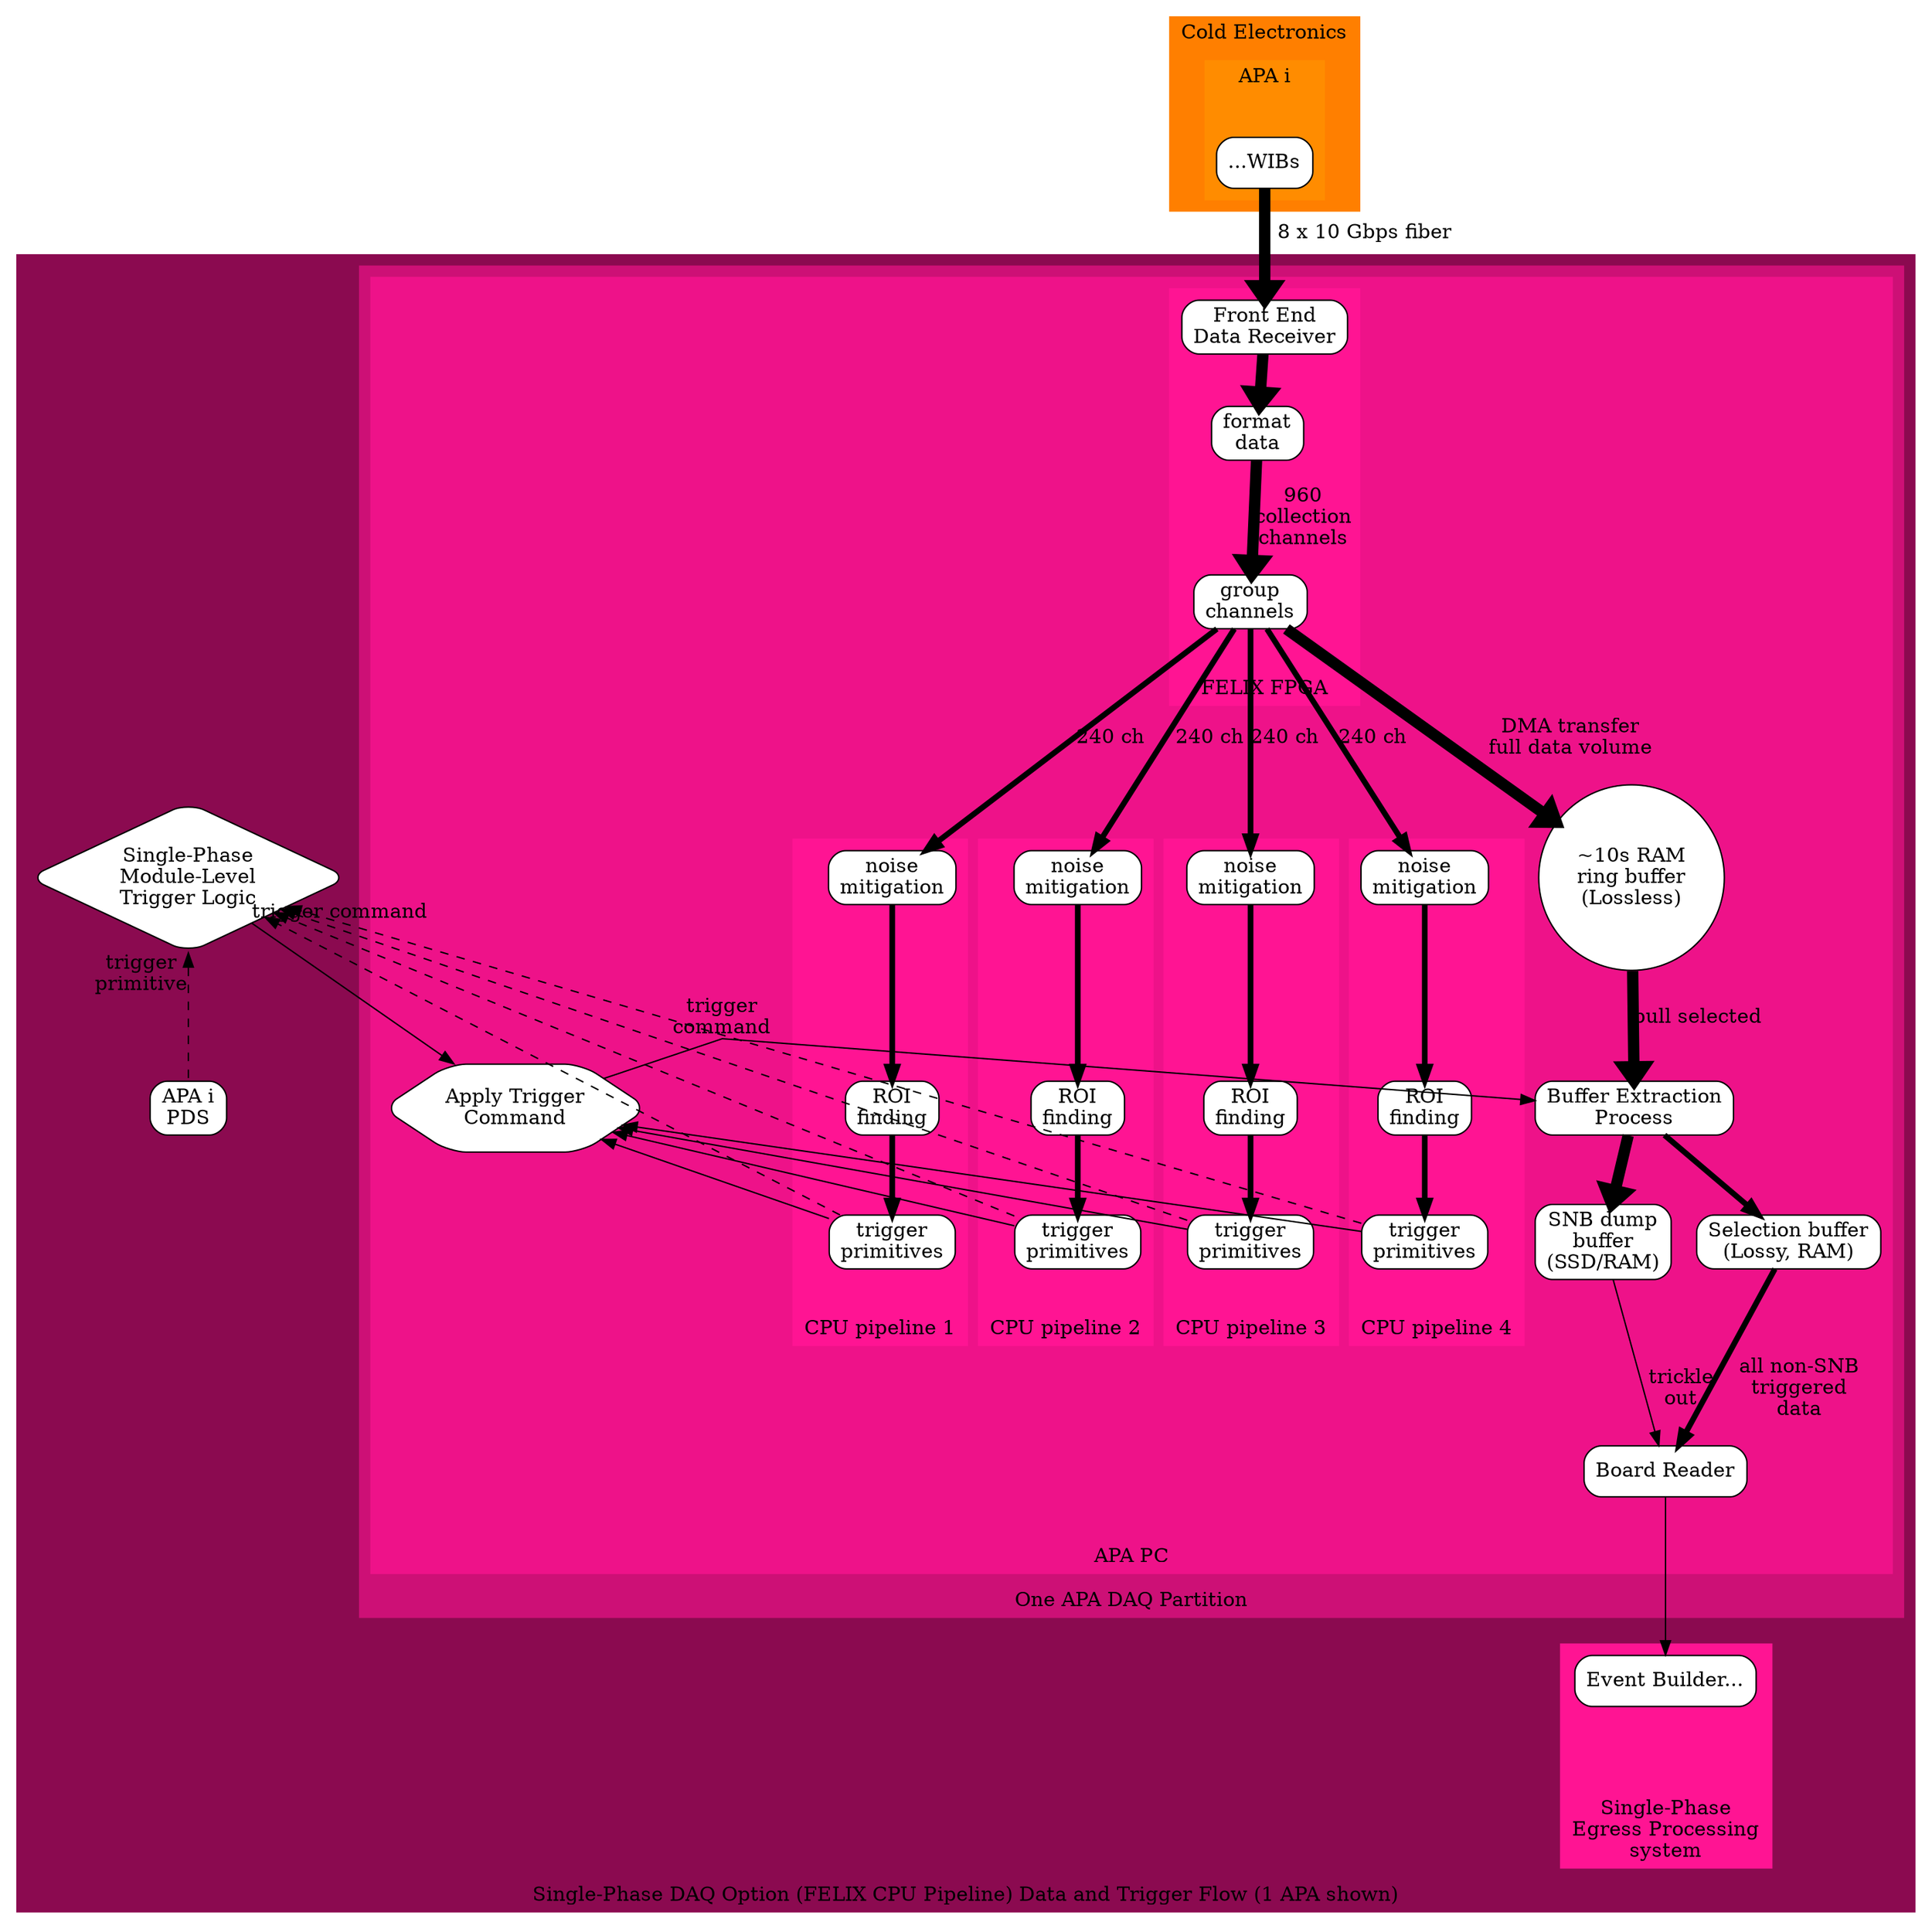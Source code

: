 digraph felixcpu {
        node [style="rounded,filled",color=black,shape=box,fillcolor=white];
        graph [style=filled, splines=line, overlap=false];

        subgraph cluster_ce {
                label="Cold Electronics";
                graph[color=darkorange1];
                subgraph cluster_ceapa {
                        label="APA i";
                        graph[color=darkorange];
                        WIB[label="...WIBs"];
                }
        }

        subgraph cluster_daq {
                label="Single-Phase DAQ Option (FELIX CPU Pipeline) Data and Trigger Flow (1 APA shown)";
                labelloc=bottom;
                graph[color=deeppink4];                

               trig[shape=diamond,label="Single-Phase\nModule-Level\nTrigger Logic"];
                pds[label="APA i\nPDS"];

                subgraph cluster_apa {
                        label="One APA DAQ Partition";
                        graph[color=deeppink3];

                        subgraph cluster_apapc {
                                graph[color=deeppink2];
                                label="APA PC";

                                subgraph cluster_pipe1 {
                                        graph[color=deeppink1];
                                        label="FELIX FPGA";
                                        felix[label="Front End\nData Receiver"];
                                        form[label="format\ndata",group=fulldata];
                                        groupch[label="group\nchannels"];
                                }
                                subgraph cluster_cpu1 {
                                        graph[color=deeppink1];
                                        label="CPU pipeline 1";
                                        noise1[label="noise\nmitigation"];
                                        roi1[label="ROI\nfinding"];
                                        tp1[label="trigger\nprimitives"];
                                }
                                subgraph cluster_cpu2 {
                                        graph[color=deeppink1];
                                        label="CPU pipeline 2";
                                        noise2[label="noise\nmitigation"];
                                        roi2[label="ROI\nfinding"];
                                        tp2[label="trigger\nprimitives"];
                                }
                                subgraph cluster_cpu3 {
                                        graph[color=deeppink1];
                                        label="CPU pipeline 3";
                                        noise3[label="noise\nmitigation"];
                                        roi3[label="ROI\nfinding"];
                                        tp3[label="trigger\nprimitives"];
                                }
                                subgraph cluster_cpu4 {
                                        graph[color=deeppink1];
                                        label="CPU pipeline 4";
                                        noise4[label="noise\nmitigation"];
                                        roi4[label="ROI\nfinding"];
                                        tp4[label="trigger\nprimitives"];
                                }

                                buf[shape=circle,label="~10s RAM\nring buffer\n(Lossless)"];
                                extraction[label="Buffer Extraction\nProcess"];
                                snb[label="SNB dump\nbuffer\n(SSD/RAM)"];
                                sel[label="Selection buffer\n(Lossy, RAM)"];
                                ro[shape=hexagon,label="Apply Trigger\nCommand"];
                                br[label="Board Reader",group=artdaq];

                                {rank=same extraction, ro}
                                {rank=same snb, sel}
                        }
                }
                subgraph cluster_eb {
                        label="Single-Phase\nEgress Processing\nsystem";
                        graph[color=deeppink1];

                        eb[label="Event Builder...",group=artdaq];
                }
        }
        // Full data
        edge[penwidth=8];

        WIB->felix[label="  8 x 10 Gbps fiber"];


        groupch->buf[label="DMA transfer\nfull data volume"];
        buf->extraction[label="pull selected"];
        extraction->snb;

        felix->form;
        form->groupch[label="960\ncollection\nchannels"];

        // collection plane data
        edge[penwidth=4];
        groupch->noise1[label="240 ch"]
        groupch->noise2[label="240 ch"]
        groupch->noise3[label="240 ch"]
        groupch->noise4[label="240 ch"]
        noise1->roi1->tp1;
        noise2->roi2->tp2;
        noise3->roi3->tp3;
        noise4->roi4->tp4;

        // reduced data
        edge[pendwidth=2]

        extraction->sel;
        sel->br[label="all non-SNB\ntriggered\ndata"];

        // per rce collection channel pipeline 
        edge[penwidth=1];

        // egress
        br->eb;

        // trickle
        edge[penwidth=1,style=solid];
        snb->br[label="trickle\nout"];

        

        // trigger primitive
        edge[penwidth=1,style=dashed];

        tp1->trig[constraint=false];
        tp2->trig[constraint=false];
        tp3->trig[constraint=false];
        tp4->trig[constraint=false];

        trig->pds[dir=back,taillabel="trigger\nprimitive"];
       

        // trigger command
        edge[style=solid];

        trig->ro[taillabel="trigger command"]


        ro->extraction[label="trigger\ncommand"];


        tp1->ro[constraint=false];
        tp2->ro[constraint=false];
        tp3->ro[constraint=false];
        tp4->ro[constraint=false];
        
        // influence layout
        edge[style=invis];

}